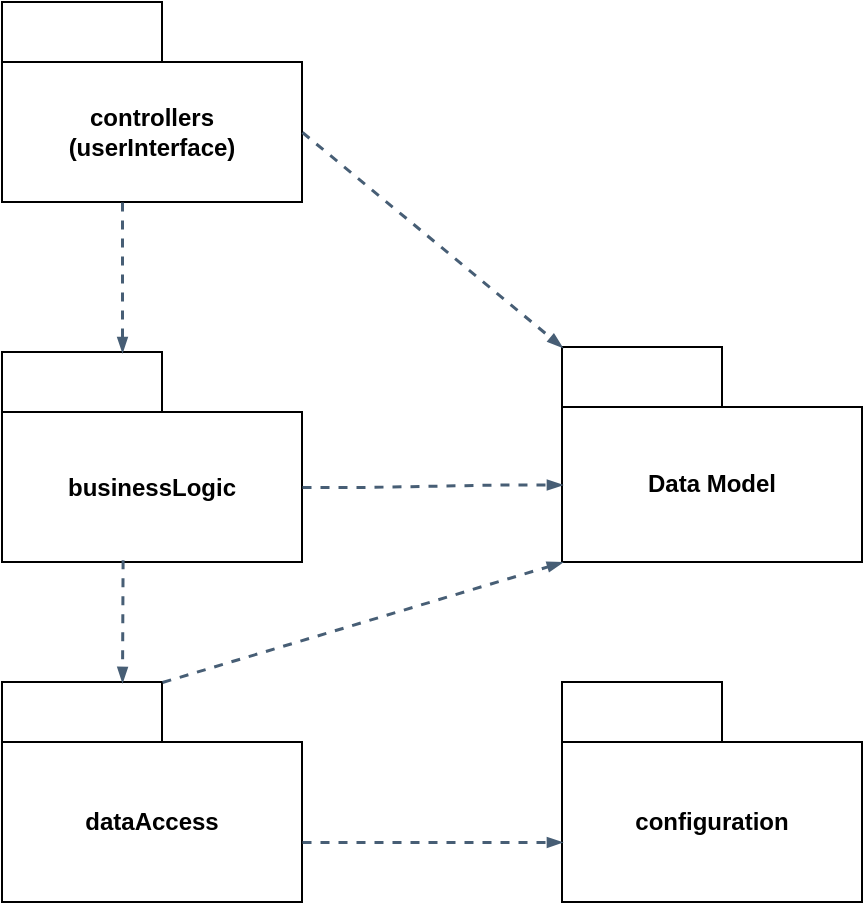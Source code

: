 <mxfile version="26.1.1">
  <diagram name="Page-1" id="3M7RmfGrojI5P2u8FOAF">
    <mxGraphModel dx="766" dy="421" grid="1" gridSize="10" guides="1" tooltips="1" connect="1" arrows="1" fold="1" page="1" pageScale="1" pageWidth="827" pageHeight="1169" math="0" shadow="0">
      <root>
        <mxCell id="0" />
        <mxCell id="1" parent="0" />
        <mxCell id="xm2Y4VE03Jm-v3mb-4h5-1" value="&lt;div&gt;Data Model&lt;/div&gt;" style="shape=folder;fontStyle=1;tabWidth=80;tabHeight=30;tabPosition=left;html=1;boundedLbl=1;whiteSpace=wrap;" vertex="1" parent="1">
          <mxGeometry x="480" y="192.5" width="150" height="107.5" as="geometry" />
        </mxCell>
        <mxCell id="xm2Y4VE03Jm-v3mb-4h5-2" value="dataAccess" style="shape=folder;fontStyle=1;tabWidth=80;tabHeight=30;tabPosition=left;html=1;boundedLbl=1;whiteSpace=wrap;" vertex="1" parent="1">
          <mxGeometry x="200" y="360" width="150" height="110" as="geometry" />
        </mxCell>
        <mxCell id="xm2Y4VE03Jm-v3mb-4h5-3" value="&lt;div&gt;businessLogic&lt;/div&gt;" style="shape=folder;fontStyle=1;tabWidth=80;tabHeight=30;tabPosition=left;html=1;boundedLbl=1;whiteSpace=wrap;" vertex="1" parent="1">
          <mxGeometry x="200" y="195" width="150" height="105" as="geometry" />
        </mxCell>
        <mxCell id="xm2Y4VE03Jm-v3mb-4h5-4" value="&lt;div&gt;controllers&lt;/div&gt;&lt;div&gt;(userInterface)&lt;/div&gt;" style="shape=folder;fontStyle=1;tabWidth=80;tabHeight=30;tabPosition=left;html=1;boundedLbl=1;whiteSpace=wrap;" vertex="1" parent="1">
          <mxGeometry x="200" y="20" width="150" height="100" as="geometry" />
        </mxCell>
        <mxCell id="xm2Y4VE03Jm-v3mb-4h5-6" value="&lt;div&gt;configuration&lt;/div&gt;" style="shape=folder;fontStyle=1;tabWidth=80;tabHeight=30;tabPosition=left;html=1;boundedLbl=1;whiteSpace=wrap;" vertex="1" parent="1">
          <mxGeometry x="480" y="360" width="150" height="110" as="geometry" />
        </mxCell>
        <mxCell id="xm2Y4VE03Jm-v3mb-4h5-8" value="" style="endArrow=blockThin;html=1;strokeColor=#475e75;bendable=1;rounded=0;endFill=1;endSize=4;edgeStyle=entityRelationEdgeStyle;startArrow=none;startFill=0;startSize=4;jumpStyle=none;jumpSize=0;targetPerimeterSpacing=15;dashed=1;strokeWidth=1.5;entryX=0;entryY=0;entryDx=0;entryDy=68.75;entryPerimeter=0;exitX=0;exitY=0;exitDx=150;exitDy=67.5;exitPerimeter=0;" edge="1" parent="1" source="xm2Y4VE03Jm-v3mb-4h5-3" target="xm2Y4VE03Jm-v3mb-4h5-1">
          <mxGeometry width="50" height="50" relative="1" as="geometry">
            <mxPoint x="350" y="260" as="sourcePoint" />
            <mxPoint x="470" y="260" as="targetPoint" />
          </mxGeometry>
        </mxCell>
        <mxCell id="xm2Y4VE03Jm-v3mb-4h5-11" value="" style="endArrow=blockThin;html=1;strokeColor=#475e75;bendable=1;rounded=0;endFill=1;endSize=4;startArrow=none;startFill=0;startSize=4;jumpStyle=none;jumpSize=0;targetPerimeterSpacing=15;dashed=1;strokeWidth=1.5;exitX=0.402;exitY=0.989;exitDx=0;exitDy=0;exitPerimeter=0;" edge="1" parent="1" source="xm2Y4VE03Jm-v3mb-4h5-3">
          <mxGeometry width="50" height="50" relative="1" as="geometry">
            <mxPoint x="260" y="300" as="sourcePoint" />
            <mxPoint x="260" y="360" as="targetPoint" />
          </mxGeometry>
        </mxCell>
        <mxCell id="xm2Y4VE03Jm-v3mb-4h5-12" value="" style="endArrow=blockThin;html=1;strokeColor=#475e75;bendable=1;rounded=0;endFill=1;endSize=4;startArrow=none;startFill=0;startSize=4;jumpStyle=none;jumpSize=0;targetPerimeterSpacing=15;dashed=1;strokeWidth=1.5;entryX=0;entryY=0;entryDx=80;entryDy=0;entryPerimeter=0;" edge="1" parent="1">
          <mxGeometry width="50" height="50" relative="1" as="geometry">
            <mxPoint x="260" y="120" as="sourcePoint" />
            <mxPoint x="260" y="195" as="targetPoint" />
          </mxGeometry>
        </mxCell>
        <mxCell id="xm2Y4VE03Jm-v3mb-4h5-13" value="" style="endArrow=blockThin;html=1;strokeColor=#475e75;bendable=1;rounded=0;endFill=1;endSize=4;startArrow=none;startFill=0;startSize=4;jumpStyle=none;jumpSize=0;targetPerimeterSpacing=15;dashed=1;strokeWidth=1.5;entryX=0;entryY=0;entryDx=0;entryDy=0;entryPerimeter=0;exitX=0;exitY=0;exitDx=150;exitDy=65;exitPerimeter=0;" edge="1" parent="1" source="xm2Y4VE03Jm-v3mb-4h5-4" target="xm2Y4VE03Jm-v3mb-4h5-1">
          <mxGeometry width="50" height="50" relative="1" as="geometry">
            <mxPoint x="380" y="100" as="sourcePoint" />
            <mxPoint x="500" y="100" as="targetPoint" />
          </mxGeometry>
        </mxCell>
        <mxCell id="xm2Y4VE03Jm-v3mb-4h5-14" value="" style="endArrow=blockThin;html=1;strokeColor=#475e75;bendable=1;rounded=0;endFill=1;endSize=4;startArrow=none;startFill=0;startSize=4;jumpStyle=none;jumpSize=0;targetPerimeterSpacing=15;dashed=1;strokeWidth=1.5;exitX=0;exitY=0;exitDx=80;exitDy=0;exitPerimeter=0;entryX=0;entryY=0;entryDx=0;entryDy=107.5;entryPerimeter=0;" edge="1" parent="1" source="xm2Y4VE03Jm-v3mb-4h5-2" target="xm2Y4VE03Jm-v3mb-4h5-1">
          <mxGeometry width="50" height="50" relative="1" as="geometry">
            <mxPoint x="500" y="370" as="sourcePoint" />
            <mxPoint x="620" y="370" as="targetPoint" />
          </mxGeometry>
        </mxCell>
        <mxCell id="xm2Y4VE03Jm-v3mb-4h5-15" value="" style="endArrow=blockThin;html=1;strokeColor=#475e75;bendable=1;rounded=0;endFill=1;endSize=4;edgeStyle=entityRelationEdgeStyle;startArrow=none;startFill=0;startSize=4;jumpStyle=none;jumpSize=0;targetPerimeterSpacing=15;dashed=1;strokeWidth=1.5;entryX=0;entryY=0.727;entryDx=0;entryDy=0;entryPerimeter=0;" edge="1" parent="1" target="xm2Y4VE03Jm-v3mb-4h5-6">
          <mxGeometry width="50" height="50" relative="1" as="geometry">
            <mxPoint x="350" y="440" as="sourcePoint" />
            <mxPoint x="470" y="440" as="targetPoint" />
          </mxGeometry>
        </mxCell>
      </root>
    </mxGraphModel>
  </diagram>
</mxfile>
